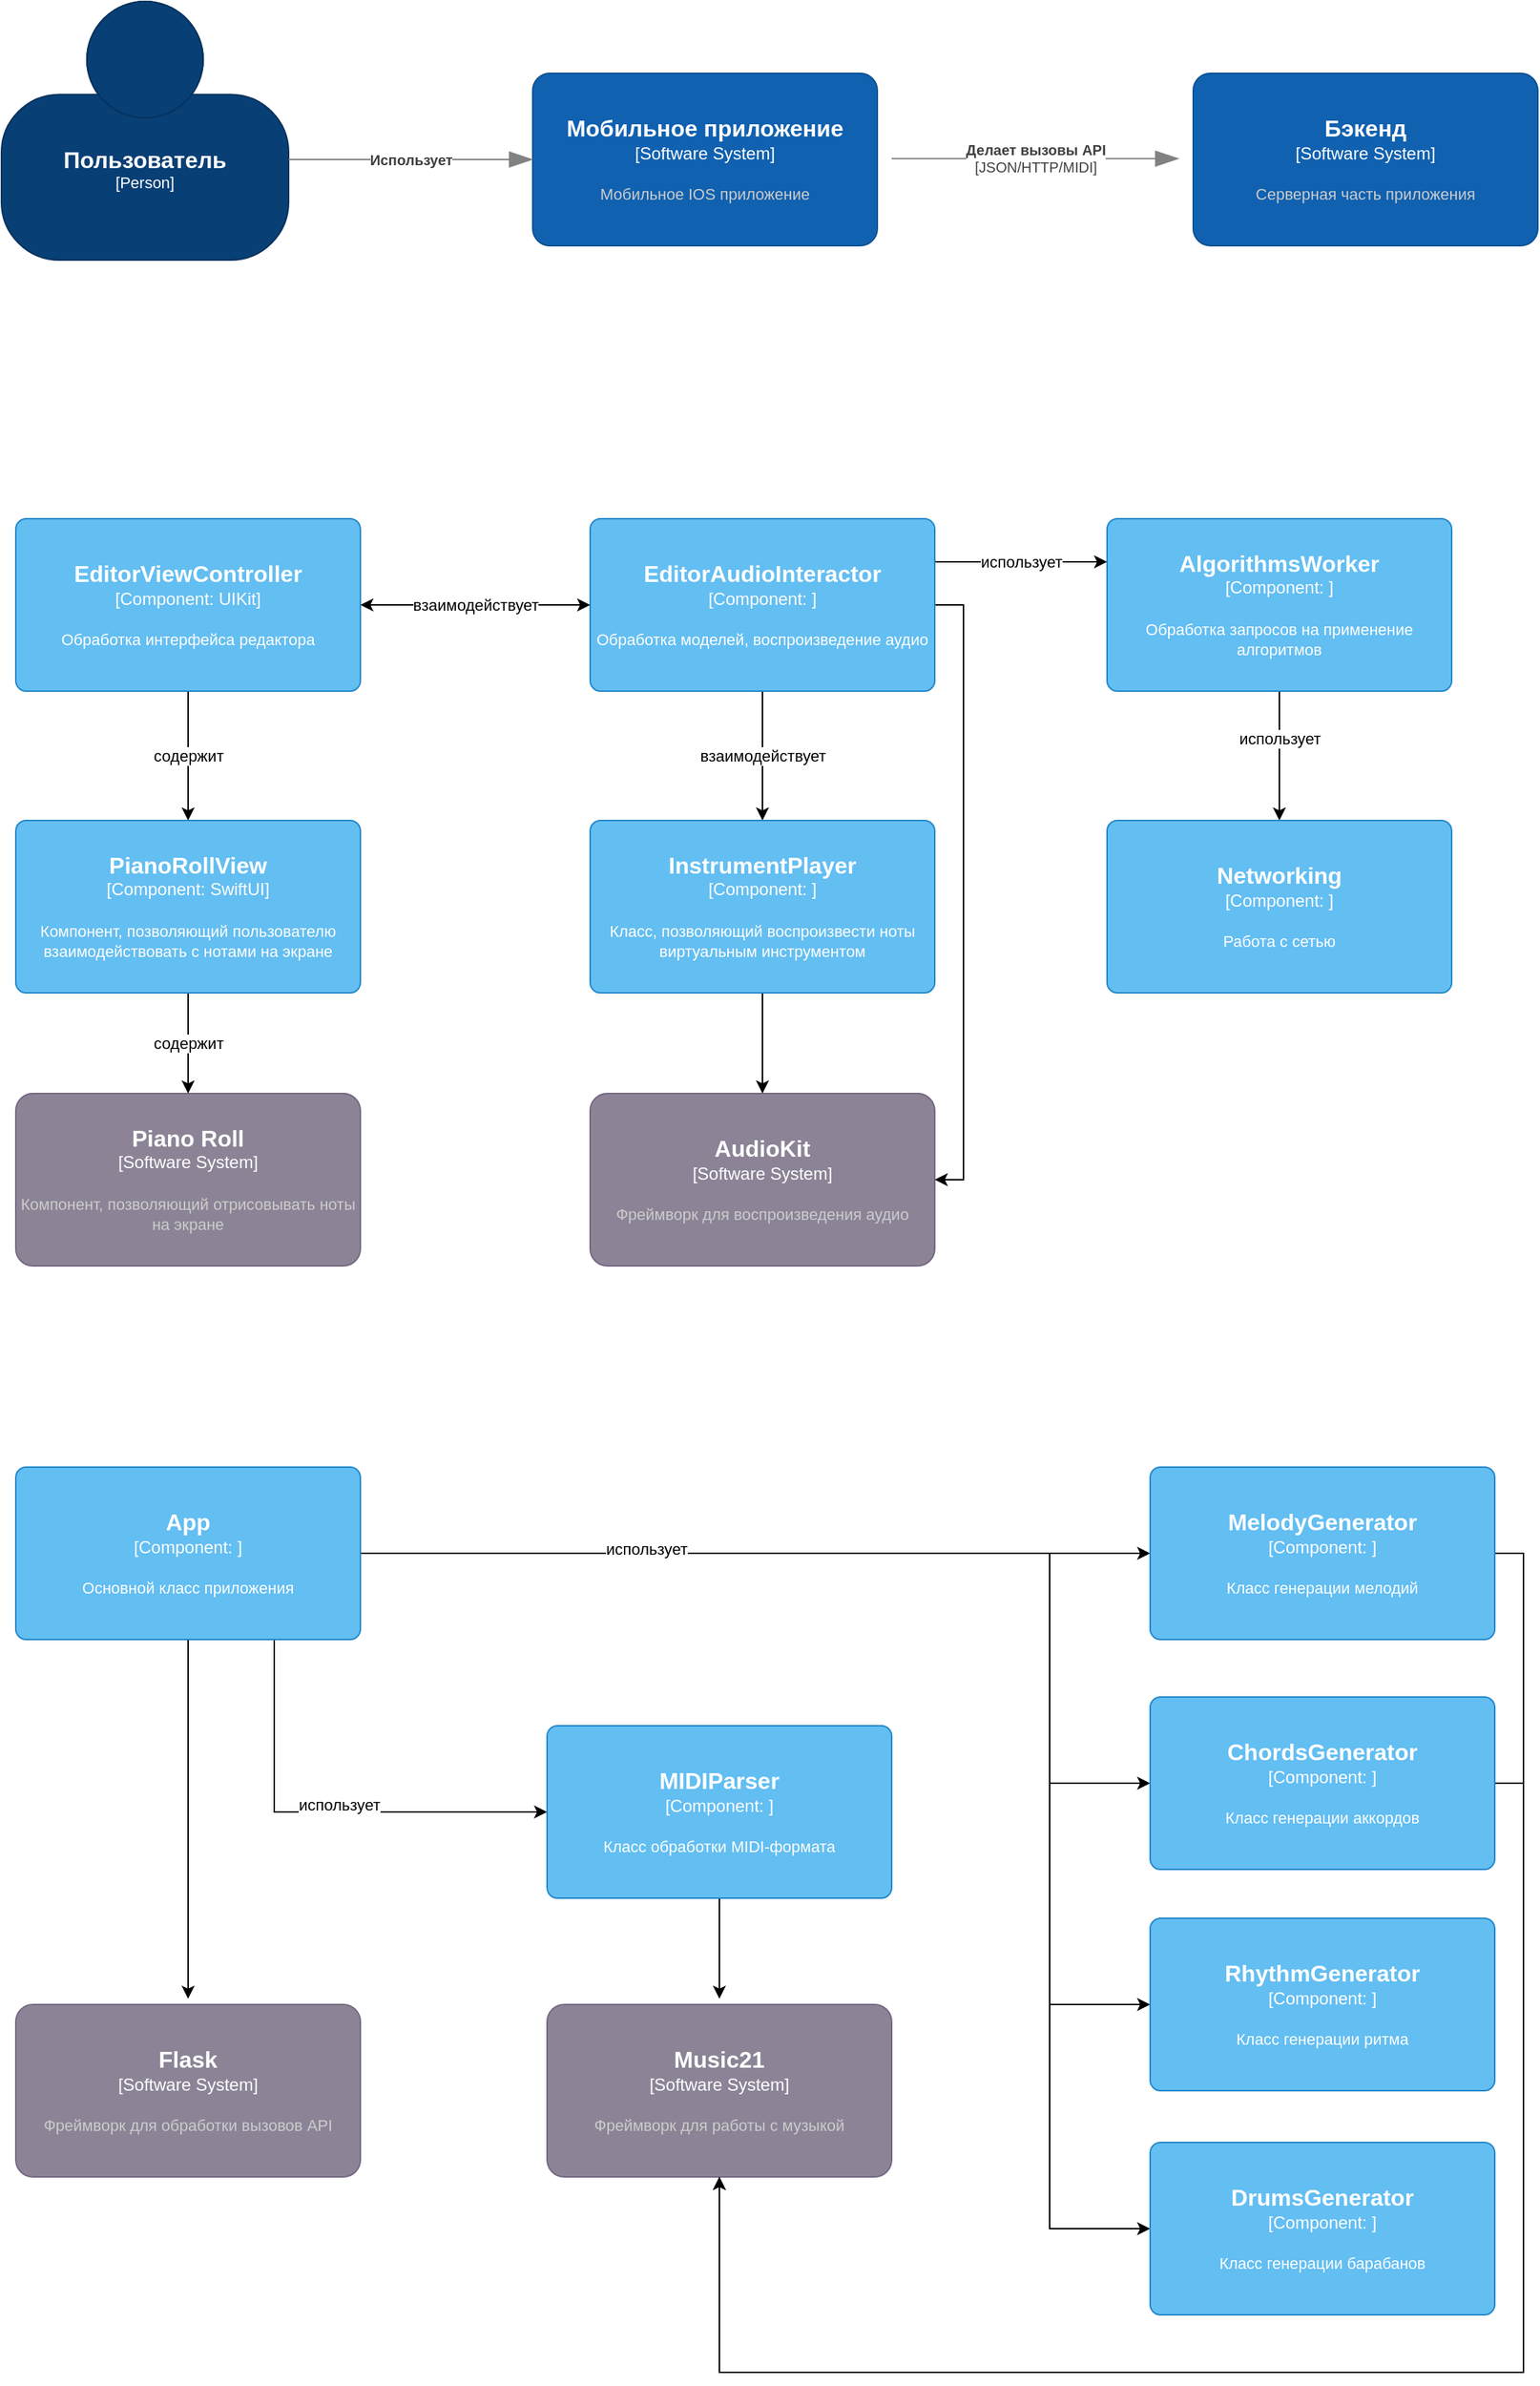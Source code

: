 <mxfile version="21.2.8" type="device">
  <diagram name="Страница 1" id="-TA3YSk3h1lLjPUFhtDR">
    <mxGraphModel dx="1865" dy="1233" grid="1" gridSize="10" guides="1" tooltips="1" connect="1" arrows="1" fold="1" page="1" pageScale="1" pageWidth="827" pageHeight="1169" math="0" shadow="0">
      <root>
        <mxCell id="0" />
        <mxCell id="1" parent="0" />
        <object placeholders="1" c4Name="Пользователь" c4Type="Person" c4Description="" label="&lt;font style=&quot;font-size: 16px&quot;&gt;&lt;b&gt;%c4Name%&lt;/b&gt;&lt;/font&gt;&lt;div&gt;[%c4Type%]&lt;/div&gt;&lt;br&gt;&lt;div&gt;&lt;font style=&quot;font-size: 11px&quot;&gt;&lt;font color=&quot;#cccccc&quot;&gt;%c4Description%&lt;/font&gt;&lt;/div&gt;" id="HFJtZ4rJSQHIk8hvskqN-11">
          <mxCell style="html=1;fontSize=11;dashed=0;whiteSpace=wrap;fillColor=#083F75;strokeColor=#06315C;fontColor=#ffffff;shape=mxgraph.c4.person2;align=center;metaEdit=1;points=[[0.5,0,0],[1,0.5,0],[1,0.75,0],[0.75,1,0],[0.5,1,0],[0.25,1,0],[0,0.75,0],[0,0.5,0]];resizable=0;" vertex="1" parent="1">
            <mxGeometry x="110" y="360" width="200" height="180" as="geometry" />
          </mxCell>
        </object>
        <object placeholders="1" c4Name="Мобильное приложение" c4Type="Software System" c4Description="Мобильное IOS приложение" label="&lt;font style=&quot;font-size: 16px&quot;&gt;&lt;b&gt;%c4Name%&lt;/b&gt;&lt;/font&gt;&lt;div&gt;[%c4Type%]&lt;/div&gt;&lt;br&gt;&lt;div&gt;&lt;font style=&quot;font-size: 11px&quot;&gt;&lt;font color=&quot;#cccccc&quot;&gt;%c4Description%&lt;/font&gt;&lt;/div&gt;" id="HFJtZ4rJSQHIk8hvskqN-12">
          <mxCell style="rounded=1;whiteSpace=wrap;html=1;labelBackgroundColor=none;fillColor=#1061B0;fontColor=#ffffff;align=center;arcSize=10;strokeColor=#0D5091;metaEdit=1;resizable=0;points=[[0.25,0,0],[0.5,0,0],[0.75,0,0],[1,0.25,0],[1,0.5,0],[1,0.75,0],[0.75,1,0],[0.5,1,0],[0.25,1,0],[0,0.75,0],[0,0.5,0],[0,0.25,0]];" vertex="1" parent="1">
            <mxGeometry x="480" y="410" width="240" height="120" as="geometry" />
          </mxCell>
        </object>
        <object placeholders="1" c4Name="Бэкенд" c4Type="Software System" c4Description="Серверная часть приложения" label="&lt;font style=&quot;font-size: 16px&quot;&gt;&lt;b&gt;%c4Name%&lt;/b&gt;&lt;/font&gt;&lt;div&gt;[%c4Type%]&lt;/div&gt;&lt;br&gt;&lt;div&gt;&lt;font style=&quot;font-size: 11px&quot;&gt;&lt;font color=&quot;#cccccc&quot;&gt;%c4Description%&lt;/font&gt;&lt;/div&gt;" id="HFJtZ4rJSQHIk8hvskqN-13">
          <mxCell style="rounded=1;whiteSpace=wrap;html=1;labelBackgroundColor=none;fillColor=#1061B0;fontColor=#ffffff;align=center;arcSize=10;strokeColor=#0D5091;metaEdit=1;resizable=0;points=[[0.25,0,0],[0.5,0,0],[0.75,0,0],[1,0.25,0],[1,0.5,0],[1,0.75,0],[0.75,1,0],[0.5,1,0],[0.25,1,0],[0,0.75,0],[0,0.5,0],[0,0.25,0]];" vertex="1" parent="1">
            <mxGeometry x="940" y="410" width="240" height="120" as="geometry" />
          </mxCell>
        </object>
        <object placeholders="1" c4Type="Relationship" c4Description="Использует" label="&lt;div style=&quot;text-align: left&quot;&gt;&lt;div style=&quot;text-align: center&quot;&gt;&lt;b&gt;%c4Description%&lt;/b&gt;&lt;/div&gt;" id="HFJtZ4rJSQHIk8hvskqN-14">
          <mxCell style="endArrow=blockThin;html=1;fontSize=10;fontColor=#404040;strokeWidth=1;endFill=1;strokeColor=#828282;elbow=vertical;metaEdit=1;endSize=14;startSize=14;jumpStyle=arc;jumpSize=16;rounded=0;edgeStyle=orthogonalEdgeStyle;" edge="1" parent="1">
            <mxGeometry width="240" relative="1" as="geometry">
              <mxPoint x="310" y="470" as="sourcePoint" />
              <mxPoint x="480" y="470" as="targetPoint" />
            </mxGeometry>
          </mxCell>
        </object>
        <object placeholders="1" c4Type="Relationship" c4Technology="JSON/HTTP/MIDI" c4Description="Делает вызовы API" label="&lt;div style=&quot;text-align: left&quot;&gt;&lt;div style=&quot;text-align: center&quot;&gt;&lt;b&gt;%c4Description%&lt;/b&gt;&lt;/div&gt;&lt;div style=&quot;text-align: center&quot;&gt;[%c4Technology%]&lt;/div&gt;&lt;/div&gt;" id="HFJtZ4rJSQHIk8hvskqN-15">
          <mxCell style="endArrow=blockThin;html=1;fontSize=10;fontColor=#404040;strokeWidth=1;endFill=1;strokeColor=#828282;elbow=vertical;metaEdit=1;endSize=14;startSize=14;jumpStyle=arc;jumpSize=16;rounded=0;edgeStyle=orthogonalEdgeStyle;" edge="1" parent="1">
            <mxGeometry width="240" relative="1" as="geometry">
              <mxPoint x="730" y="469.41" as="sourcePoint" />
              <mxPoint x="930" y="469.41" as="targetPoint" />
              <mxPoint as="offset" />
            </mxGeometry>
          </mxCell>
        </object>
        <object placeholders="1" c4Name="AudioKit" c4Type="Software System" c4Description="Фреймворк для воспроизведения аудио" label="&lt;font style=&quot;font-size: 16px&quot;&gt;&lt;b&gt;%c4Name%&lt;/b&gt;&lt;/font&gt;&lt;div&gt;[%c4Type%]&lt;/div&gt;&lt;br&gt;&lt;div&gt;&lt;font style=&quot;font-size: 11px&quot;&gt;&lt;font color=&quot;#cccccc&quot;&gt;%c4Description%&lt;/font&gt;&lt;/div&gt;" id="HFJtZ4rJSQHIk8hvskqN-16">
          <mxCell style="rounded=1;whiteSpace=wrap;html=1;labelBackgroundColor=none;fillColor=#8C8496;fontColor=#ffffff;align=center;arcSize=10;strokeColor=#736782;metaEdit=1;resizable=0;points=[[0.25,0,0],[0.5,0,0],[0.75,0,0],[1,0.25,0],[1,0.5,0],[1,0.75,0],[0.75,1,0],[0.5,1,0],[0.25,1,0],[0,0.75,0],[0,0.5,0],[0,0.25,0]];" vertex="1" parent="1">
            <mxGeometry x="520" y="1120" width="240" height="120" as="geometry" />
          </mxCell>
        </object>
        <object placeholders="1" c4Name="Piano Roll" c4Type="Software System" c4Description="Компонент, позволяющий отрисовывать ноты на экране" label="&lt;font style=&quot;font-size: 16px&quot;&gt;&lt;b&gt;%c4Name%&lt;/b&gt;&lt;/font&gt;&lt;div&gt;[%c4Type%]&lt;/div&gt;&lt;br&gt;&lt;div&gt;&lt;font style=&quot;font-size: 11px&quot;&gt;&lt;font color=&quot;#cccccc&quot;&gt;%c4Description%&lt;/font&gt;&lt;/div&gt;" id="HFJtZ4rJSQHIk8hvskqN-17">
          <mxCell style="rounded=1;whiteSpace=wrap;html=1;labelBackgroundColor=none;fillColor=#8C8496;fontColor=#ffffff;align=center;arcSize=10;strokeColor=#736782;metaEdit=1;resizable=0;points=[[0.25,0,0],[0.5,0,0],[0.75,0,0],[1,0.25,0],[1,0.5,0],[1,0.75,0],[0.75,1,0],[0.5,1,0],[0.25,1,0],[0,0.75,0],[0,0.5,0],[0,0.25,0]];" vertex="1" parent="1">
            <mxGeometry x="120" y="1120" width="240" height="120" as="geometry" />
          </mxCell>
        </object>
        <mxCell id="HFJtZ4rJSQHIk8hvskqN-26" value="взаимодействует" style="edgeStyle=orthogonalEdgeStyle;rounded=0;orthogonalLoop=1;jettySize=auto;html=1;exitX=0.5;exitY=1;exitDx=0;exitDy=0;exitPerimeter=0;entryX=0.5;entryY=0;entryDx=0;entryDy=0;entryPerimeter=0;" edge="1" parent="1" source="HFJtZ4rJSQHIk8hvskqN-18" target="HFJtZ4rJSQHIk8hvskqN-19">
          <mxGeometry relative="1" as="geometry" />
        </mxCell>
        <mxCell id="HFJtZ4rJSQHIk8hvskqN-28" style="edgeStyle=orthogonalEdgeStyle;rounded=0;orthogonalLoop=1;jettySize=auto;html=1;exitX=1;exitY=0.5;exitDx=0;exitDy=0;exitPerimeter=0;entryX=1;entryY=0.5;entryDx=0;entryDy=0;entryPerimeter=0;" edge="1" parent="1" source="HFJtZ4rJSQHIk8hvskqN-18" target="HFJtZ4rJSQHIk8hvskqN-16">
          <mxGeometry relative="1" as="geometry" />
        </mxCell>
        <mxCell id="HFJtZ4rJSQHIk8hvskqN-31" value="использует" style="edgeStyle=orthogonalEdgeStyle;rounded=0;orthogonalLoop=1;jettySize=auto;html=1;exitX=1;exitY=0.25;exitDx=0;exitDy=0;exitPerimeter=0;entryX=0;entryY=0.25;entryDx=0;entryDy=0;entryPerimeter=0;" edge="1" parent="1" source="HFJtZ4rJSQHIk8hvskqN-18" target="HFJtZ4rJSQHIk8hvskqN-29">
          <mxGeometry relative="1" as="geometry" />
        </mxCell>
        <object placeholders="1" c4Name="EditorAudioInteractor" c4Type="Component" c4Technology="" c4Description="Обработка моделей, воспроизведение аудио" label="&lt;font style=&quot;font-size: 16px&quot;&gt;&lt;b&gt;%c4Name%&lt;/b&gt;&lt;/font&gt;&lt;div&gt;[%c4Type%: %c4Technology%]&lt;/div&gt;&lt;br&gt;&lt;div&gt;&lt;font style=&quot;font-size: 11px&quot;&gt;%c4Description%&lt;/font&gt;&lt;/div&gt;" id="HFJtZ4rJSQHIk8hvskqN-18">
          <mxCell style="rounded=1;whiteSpace=wrap;html=1;labelBackgroundColor=none;fillColor=#63BEF2;fontColor=#ffffff;align=center;arcSize=6;strokeColor=#2086C9;metaEdit=1;resizable=0;points=[[0.25,0,0],[0.5,0,0],[0.75,0,0],[1,0.25,0],[1,0.5,0],[1,0.75,0],[0.75,1,0],[0.5,1,0],[0.25,1,0],[0,0.75,0],[0,0.5,0],[0,0.25,0]];" vertex="1" parent="1">
            <mxGeometry x="520" y="720" width="240" height="120" as="geometry" />
          </mxCell>
        </object>
        <mxCell id="HFJtZ4rJSQHIk8hvskqN-27" style="edgeStyle=orthogonalEdgeStyle;rounded=0;orthogonalLoop=1;jettySize=auto;html=1;exitX=0.5;exitY=1;exitDx=0;exitDy=0;exitPerimeter=0;entryX=0.5;entryY=0;entryDx=0;entryDy=0;entryPerimeter=0;" edge="1" parent="1" source="HFJtZ4rJSQHIk8hvskqN-19" target="HFJtZ4rJSQHIk8hvskqN-16">
          <mxGeometry relative="1" as="geometry" />
        </mxCell>
        <object placeholders="1" c4Name="InstrumentPlayer" c4Type="Component" c4Technology="" c4Description="Класс, позволяющий воспроизвести ноты виртуальным инструментом" label="&lt;font style=&quot;font-size: 16px&quot;&gt;&lt;b&gt;%c4Name%&lt;/b&gt;&lt;/font&gt;&lt;div&gt;[%c4Type%: %c4Technology%]&lt;/div&gt;&lt;br&gt;&lt;div&gt;&lt;font style=&quot;font-size: 11px&quot;&gt;%c4Description%&lt;/font&gt;&lt;/div&gt;" id="HFJtZ4rJSQHIk8hvskqN-19">
          <mxCell style="rounded=1;whiteSpace=wrap;html=1;labelBackgroundColor=none;fillColor=#63BEF2;fontColor=#ffffff;align=center;arcSize=6;strokeColor=#2086C9;metaEdit=1;resizable=0;points=[[0.25,0,0],[0.5,0,0],[0.75,0,0],[1,0.25,0],[1,0.5,0],[1,0.75,0],[0.75,1,0],[0.5,1,0],[0.25,1,0],[0,0.75,0],[0,0.5,0],[0,0.25,0]];" vertex="1" parent="1">
            <mxGeometry x="520" y="930" width="240" height="120" as="geometry" />
          </mxCell>
        </object>
        <mxCell id="HFJtZ4rJSQHIk8hvskqN-23" value="содержит" style="edgeStyle=orthogonalEdgeStyle;rounded=0;orthogonalLoop=1;jettySize=auto;html=1;entryX=0.5;entryY=0;entryDx=0;entryDy=0;entryPerimeter=0;" edge="1" parent="1" source="HFJtZ4rJSQHIk8hvskqN-20" target="HFJtZ4rJSQHIk8hvskqN-21">
          <mxGeometry relative="1" as="geometry" />
        </mxCell>
        <mxCell id="HFJtZ4rJSQHIk8hvskqN-24" value="взаимодействует" style="edgeStyle=orthogonalEdgeStyle;rounded=0;orthogonalLoop=1;jettySize=auto;html=1;entryX=0;entryY=0.5;entryDx=0;entryDy=0;entryPerimeter=0;startArrow=classic;startFill=1;" edge="1" parent="1" source="HFJtZ4rJSQHIk8hvskqN-20" target="HFJtZ4rJSQHIk8hvskqN-18">
          <mxGeometry relative="1" as="geometry" />
        </mxCell>
        <object placeholders="1" c4Name="EditorViewController" c4Type="Component" c4Technology="UIKit" c4Description="Обработка интерфейса редактора" label="&lt;font style=&quot;font-size: 16px&quot;&gt;&lt;b&gt;%c4Name%&lt;/b&gt;&lt;/font&gt;&lt;div&gt;[%c4Type%: %c4Technology%]&lt;/div&gt;&lt;br&gt;&lt;div&gt;&lt;font style=&quot;font-size: 11px&quot;&gt;%c4Description%&lt;/font&gt;&lt;/div&gt;" id="HFJtZ4rJSQHIk8hvskqN-20">
          <mxCell style="rounded=1;whiteSpace=wrap;html=1;labelBackgroundColor=none;fillColor=#63BEF2;fontColor=#ffffff;align=center;arcSize=6;strokeColor=#2086C9;metaEdit=1;resizable=0;points=[[0.25,0,0],[0.5,0,0],[0.75,0,0],[1,0.25,0],[1,0.5,0],[1,0.75,0],[0.75,1,0],[0.5,1,0],[0.25,1,0],[0,0.75,0],[0,0.5,0],[0,0.25,0]];" vertex="1" parent="1">
            <mxGeometry x="120" y="720" width="240" height="120" as="geometry" />
          </mxCell>
        </object>
        <mxCell id="HFJtZ4rJSQHIk8hvskqN-22" value="содержит" style="edgeStyle=orthogonalEdgeStyle;rounded=0;orthogonalLoop=1;jettySize=auto;html=1;entryX=0.5;entryY=0;entryDx=0;entryDy=0;entryPerimeter=0;" edge="1" parent="1" source="HFJtZ4rJSQHIk8hvskqN-21" target="HFJtZ4rJSQHIk8hvskqN-17">
          <mxGeometry relative="1" as="geometry" />
        </mxCell>
        <object placeholders="1" c4Name="PianoRollView" c4Type="Component" c4Technology="SwiftUI" c4Description="Компонент, позволяющий пользователю взаимодействовать с нотами на экране" label="&lt;font style=&quot;font-size: 16px&quot;&gt;&lt;b&gt;%c4Name%&lt;/b&gt;&lt;/font&gt;&lt;div&gt;[%c4Type%: %c4Technology%]&lt;/div&gt;&lt;br&gt;&lt;div&gt;&lt;font style=&quot;font-size: 11px&quot;&gt;%c4Description%&lt;/font&gt;&lt;/div&gt;" id="HFJtZ4rJSQHIk8hvskqN-21">
          <mxCell style="rounded=1;whiteSpace=wrap;html=1;labelBackgroundColor=none;fillColor=#63BEF2;fontColor=#ffffff;align=center;arcSize=6;strokeColor=#2086C9;metaEdit=1;resizable=0;points=[[0.25,0,0],[0.5,0,0],[0.75,0,0],[1,0.25,0],[1,0.5,0],[1,0.75,0],[0.75,1,0],[0.5,1,0],[0.25,1,0],[0,0.75,0],[0,0.5,0],[0,0.25,0]];" vertex="1" parent="1">
            <mxGeometry x="120" y="930" width="240" height="120" as="geometry" />
          </mxCell>
        </object>
        <mxCell id="HFJtZ4rJSQHIk8hvskqN-32" style="edgeStyle=orthogonalEdgeStyle;rounded=0;orthogonalLoop=1;jettySize=auto;html=1;exitX=0.5;exitY=1;exitDx=0;exitDy=0;exitPerimeter=0;entryX=0.5;entryY=0;entryDx=0;entryDy=0;entryPerimeter=0;" edge="1" parent="1" source="HFJtZ4rJSQHIk8hvskqN-29" target="HFJtZ4rJSQHIk8hvskqN-30">
          <mxGeometry relative="1" as="geometry" />
        </mxCell>
        <mxCell id="HFJtZ4rJSQHIk8hvskqN-33" value="использует" style="edgeLabel;html=1;align=center;verticalAlign=middle;resizable=0;points=[];" vertex="1" connectable="0" parent="HFJtZ4rJSQHIk8hvskqN-32">
          <mxGeometry x="-0.264" relative="1" as="geometry">
            <mxPoint as="offset" />
          </mxGeometry>
        </mxCell>
        <object placeholders="1" c4Name="AlgorithmsWorker" c4Type="Component" c4Technology="" c4Description="Обработка запросов на применение алгоритмов" label="&lt;font style=&quot;font-size: 16px&quot;&gt;&lt;b&gt;%c4Name%&lt;/b&gt;&lt;/font&gt;&lt;div&gt;[%c4Type%: %c4Technology%]&lt;/div&gt;&lt;br&gt;&lt;div&gt;&lt;font style=&quot;font-size: 11px&quot;&gt;%c4Description%&lt;/font&gt;&lt;/div&gt;" id="HFJtZ4rJSQHIk8hvskqN-29">
          <mxCell style="rounded=1;whiteSpace=wrap;html=1;labelBackgroundColor=none;fillColor=#63BEF2;fontColor=#ffffff;align=center;arcSize=6;strokeColor=#2086C9;metaEdit=1;resizable=0;points=[[0.25,0,0],[0.5,0,0],[0.75,0,0],[1,0.25,0],[1,0.5,0],[1,0.75,0],[0.75,1,0],[0.5,1,0],[0.25,1,0],[0,0.75,0],[0,0.5,0],[0,0.25,0]];" vertex="1" parent="1">
            <mxGeometry x="880" y="720" width="240" height="120" as="geometry" />
          </mxCell>
        </object>
        <object placeholders="1" c4Name="Networking" c4Type="Component" c4Technology="" c4Description="Работа с сетью" label="&lt;font style=&quot;font-size: 16px&quot;&gt;&lt;b&gt;%c4Name%&lt;/b&gt;&lt;/font&gt;&lt;div&gt;[%c4Type%: %c4Technology%]&lt;/div&gt;&lt;br&gt;&lt;div&gt;&lt;font style=&quot;font-size: 11px&quot;&gt;%c4Description%&lt;/font&gt;&lt;/div&gt;" id="HFJtZ4rJSQHIk8hvskqN-30">
          <mxCell style="rounded=1;whiteSpace=wrap;html=1;labelBackgroundColor=none;fillColor=#63BEF2;fontColor=#ffffff;align=center;arcSize=6;strokeColor=#2086C9;metaEdit=1;resizable=0;points=[[0.25,0,0],[0.5,0,0],[0.75,0,0],[1,0.25,0],[1,0.5,0],[1,0.75,0],[0.75,1,0],[0.5,1,0],[0.25,1,0],[0,0.75,0],[0,0.5,0],[0,0.25,0]];" vertex="1" parent="1">
            <mxGeometry x="880" y="930" width="240" height="120" as="geometry" />
          </mxCell>
        </object>
        <object placeholders="1" c4Name="Music21" c4Type="Software System" c4Description="Фреймворк для работы с музыкой" label="&lt;font style=&quot;font-size: 16px&quot;&gt;&lt;b&gt;%c4Name%&lt;/b&gt;&lt;/font&gt;&lt;div&gt;[%c4Type%]&lt;/div&gt;&lt;br&gt;&lt;div&gt;&lt;font style=&quot;font-size: 11px&quot;&gt;&lt;font color=&quot;#cccccc&quot;&gt;%c4Description%&lt;/font&gt;&lt;/div&gt;" id="HFJtZ4rJSQHIk8hvskqN-34">
          <mxCell style="rounded=1;whiteSpace=wrap;html=1;labelBackgroundColor=none;fillColor=#8C8496;fontColor=#ffffff;align=center;arcSize=10;strokeColor=#736782;metaEdit=1;resizable=0;points=[[0.25,0,0],[0.5,0,0],[0.75,0,0],[1,0.25,0],[1,0.5,0],[1,0.75,0],[0.75,1,0],[0.5,1,0],[0.25,1,0],[0,0.75,0],[0,0.5,0],[0,0.25,0]];" vertex="1" parent="1">
            <mxGeometry x="490" y="1754" width="240" height="120" as="geometry" />
          </mxCell>
        </object>
        <object placeholders="1" c4Name="Flask" c4Type="Software System" c4Description="Фреймворк для обработки вызовов API" label="&lt;font style=&quot;font-size: 16px&quot;&gt;&lt;b&gt;%c4Name%&lt;/b&gt;&lt;/font&gt;&lt;div&gt;[%c4Type%]&lt;/div&gt;&lt;br&gt;&lt;div&gt;&lt;font style=&quot;font-size: 11px&quot;&gt;&lt;font color=&quot;#cccccc&quot;&gt;%c4Description%&lt;/font&gt;&lt;/div&gt;" id="HFJtZ4rJSQHIk8hvskqN-35">
          <mxCell style="rounded=1;whiteSpace=wrap;html=1;labelBackgroundColor=none;fillColor=#8C8496;fontColor=#ffffff;align=center;arcSize=10;strokeColor=#736782;metaEdit=1;resizable=0;points=[[0.25,0,0],[0.5,0,0],[0.75,0,0],[1,0.25,0],[1,0.5,0],[1,0.75,0],[0.75,1,0],[0.5,1,0],[0.25,1,0],[0,0.75,0],[0,0.5,0],[0,0.25,0]];" vertex="1" parent="1">
            <mxGeometry x="120" y="1754" width="240" height="120" as="geometry" />
          </mxCell>
        </object>
        <mxCell id="HFJtZ4rJSQHIk8hvskqN-37" style="edgeStyle=orthogonalEdgeStyle;rounded=0;orthogonalLoop=1;jettySize=auto;html=1;" edge="1" parent="1" source="HFJtZ4rJSQHIk8hvskqN-36">
          <mxGeometry relative="1" as="geometry">
            <mxPoint x="240" y="1750" as="targetPoint" />
          </mxGeometry>
        </mxCell>
        <mxCell id="HFJtZ4rJSQHIk8hvskqN-44" style="edgeStyle=orthogonalEdgeStyle;rounded=0;orthogonalLoop=1;jettySize=auto;html=1;exitX=0.75;exitY=1;exitDx=0;exitDy=0;exitPerimeter=0;entryX=0;entryY=0.5;entryDx=0;entryDy=0;entryPerimeter=0;" edge="1" parent="1" source="HFJtZ4rJSQHIk8hvskqN-36" target="HFJtZ4rJSQHIk8hvskqN-38">
          <mxGeometry relative="1" as="geometry" />
        </mxCell>
        <mxCell id="HFJtZ4rJSQHIk8hvskqN-45" value="использует" style="edgeLabel;html=1;align=center;verticalAlign=middle;resizable=0;points=[];" vertex="1" connectable="0" parent="HFJtZ4rJSQHIk8hvskqN-44">
          <mxGeometry x="0.061" y="5" relative="1" as="geometry">
            <mxPoint as="offset" />
          </mxGeometry>
        </mxCell>
        <mxCell id="HFJtZ4rJSQHIk8hvskqN-46" style="edgeStyle=orthogonalEdgeStyle;rounded=0;orthogonalLoop=1;jettySize=auto;html=1;exitX=1;exitY=0.5;exitDx=0;exitDy=0;exitPerimeter=0;entryX=0;entryY=0.5;entryDx=0;entryDy=0;entryPerimeter=0;" edge="1" parent="1" source="HFJtZ4rJSQHIk8hvskqN-36" target="HFJtZ4rJSQHIk8hvskqN-39">
          <mxGeometry relative="1" as="geometry" />
        </mxCell>
        <mxCell id="HFJtZ4rJSQHIk8hvskqN-50" style="edgeStyle=orthogonalEdgeStyle;rounded=0;orthogonalLoop=1;jettySize=auto;html=1;exitX=1;exitY=0.5;exitDx=0;exitDy=0;exitPerimeter=0;entryX=0;entryY=0.5;entryDx=0;entryDy=0;entryPerimeter=0;" edge="1" parent="1" source="HFJtZ4rJSQHIk8hvskqN-36" target="HFJtZ4rJSQHIk8hvskqN-47">
          <mxGeometry relative="1" as="geometry">
            <Array as="points">
              <mxPoint x="840" y="1440" />
              <mxPoint x="840" y="1600" />
            </Array>
          </mxGeometry>
        </mxCell>
        <mxCell id="HFJtZ4rJSQHIk8hvskqN-51" style="edgeStyle=orthogonalEdgeStyle;rounded=0;orthogonalLoop=1;jettySize=auto;html=1;entryX=0;entryY=0.5;entryDx=0;entryDy=0;entryPerimeter=0;" edge="1" parent="1" source="HFJtZ4rJSQHIk8hvskqN-36" target="HFJtZ4rJSQHIk8hvskqN-48">
          <mxGeometry relative="1" as="geometry">
            <Array as="points">
              <mxPoint x="840" y="1440" />
              <mxPoint x="840" y="1754" />
            </Array>
          </mxGeometry>
        </mxCell>
        <mxCell id="HFJtZ4rJSQHIk8hvskqN-52" style="edgeStyle=orthogonalEdgeStyle;rounded=0;orthogonalLoop=1;jettySize=auto;html=1;entryX=0;entryY=0.5;entryDx=0;entryDy=0;entryPerimeter=0;" edge="1" parent="1" source="HFJtZ4rJSQHIk8hvskqN-36" target="HFJtZ4rJSQHIk8hvskqN-49">
          <mxGeometry relative="1" as="geometry">
            <Array as="points">
              <mxPoint x="840" y="1440" />
              <mxPoint x="840" y="1910" />
            </Array>
          </mxGeometry>
        </mxCell>
        <mxCell id="HFJtZ4rJSQHIk8hvskqN-56" value="использует" style="edgeLabel;html=1;align=center;verticalAlign=middle;resizable=0;points=[];" vertex="1" connectable="0" parent="HFJtZ4rJSQHIk8hvskqN-52">
          <mxGeometry x="-0.611" y="3" relative="1" as="geometry">
            <mxPoint as="offset" />
          </mxGeometry>
        </mxCell>
        <object placeholders="1" c4Name="App" c4Type="Component" c4Technology="" c4Description="Основной класс приложения" label="&lt;font style=&quot;font-size: 16px&quot;&gt;&lt;b&gt;%c4Name%&lt;/b&gt;&lt;/font&gt;&lt;div&gt;[%c4Type%: %c4Technology%]&lt;/div&gt;&lt;br&gt;&lt;div&gt;&lt;font style=&quot;font-size: 11px&quot;&gt;%c4Description%&lt;/font&gt;&lt;/div&gt;" id="HFJtZ4rJSQHIk8hvskqN-36">
          <mxCell style="rounded=1;whiteSpace=wrap;html=1;labelBackgroundColor=none;fillColor=#63BEF2;fontColor=#ffffff;align=center;arcSize=6;strokeColor=#2086C9;metaEdit=1;resizable=0;points=[[0.25,0,0],[0.5,0,0],[0.75,0,0],[1,0.25,0],[1,0.5,0],[1,0.75,0],[0.75,1,0],[0.5,1,0],[0.25,1,0],[0,0.75,0],[0,0.5,0],[0,0.25,0]];" vertex="1" parent="1">
            <mxGeometry x="120" y="1380" width="240" height="120" as="geometry" />
          </mxCell>
        </object>
        <mxCell id="HFJtZ4rJSQHIk8hvskqN-42" style="edgeStyle=orthogonalEdgeStyle;rounded=0;orthogonalLoop=1;jettySize=auto;html=1;" edge="1" parent="1" source="HFJtZ4rJSQHIk8hvskqN-38">
          <mxGeometry relative="1" as="geometry">
            <mxPoint x="610" y="1750" as="targetPoint" />
          </mxGeometry>
        </mxCell>
        <object placeholders="1" c4Name="MIDIParser" c4Type="Component" c4Technology="" c4Description="Класс обработки MIDI-формата" label="&lt;font style=&quot;font-size: 16px&quot;&gt;&lt;b&gt;%c4Name%&lt;/b&gt;&lt;/font&gt;&lt;div&gt;[%c4Type%: %c4Technology%]&lt;/div&gt;&lt;br&gt;&lt;div&gt;&lt;font style=&quot;font-size: 11px&quot;&gt;%c4Description%&lt;/font&gt;&lt;/div&gt;" id="HFJtZ4rJSQHIk8hvskqN-38">
          <mxCell style="rounded=1;whiteSpace=wrap;html=1;labelBackgroundColor=none;fillColor=#63BEF2;fontColor=#ffffff;align=center;arcSize=6;strokeColor=#2086C9;metaEdit=1;resizable=0;points=[[0.25,0,0],[0.5,0,0],[0.75,0,0],[1,0.25,0],[1,0.5,0],[1,0.75,0],[0.75,1,0],[0.5,1,0],[0.25,1,0],[0,0.75,0],[0,0.5,0],[0,0.25,0]];" vertex="1" parent="1">
            <mxGeometry x="490" y="1560" width="240" height="120" as="geometry" />
          </mxCell>
        </object>
        <mxCell id="HFJtZ4rJSQHIk8hvskqN-54" style="edgeStyle=orthogonalEdgeStyle;rounded=0;orthogonalLoop=1;jettySize=auto;html=1;exitX=1;exitY=0.5;exitDx=0;exitDy=0;exitPerimeter=0;entryX=0.5;entryY=1;entryDx=0;entryDy=0;entryPerimeter=0;" edge="1" parent="1" source="HFJtZ4rJSQHIk8hvskqN-39" target="HFJtZ4rJSQHIk8hvskqN-34">
          <mxGeometry relative="1" as="geometry">
            <Array as="points">
              <mxPoint x="1170" y="1440" />
              <mxPoint x="1170" y="2010" />
              <mxPoint x="610" y="2010" />
            </Array>
          </mxGeometry>
        </mxCell>
        <object placeholders="1" c4Name="MelodyGenerator" c4Type="Component" c4Technology="" c4Description="Класс генерации мелодий" label="&lt;font style=&quot;font-size: 16px&quot;&gt;&lt;b&gt;%c4Name%&lt;/b&gt;&lt;/font&gt;&lt;div&gt;[%c4Type%: %c4Technology%]&lt;/div&gt;&lt;br&gt;&lt;div&gt;&lt;font style=&quot;font-size: 11px&quot;&gt;%c4Description%&lt;/font&gt;&lt;/div&gt;" id="HFJtZ4rJSQHIk8hvskqN-39">
          <mxCell style="rounded=1;whiteSpace=wrap;html=1;labelBackgroundColor=none;fillColor=#63BEF2;fontColor=#ffffff;align=center;arcSize=6;strokeColor=#2086C9;metaEdit=1;resizable=0;points=[[0.25,0,0],[0.5,0,0],[0.75,0,0],[1,0.25,0],[1,0.5,0],[1,0.75,0],[0.75,1,0],[0.5,1,0],[0.25,1,0],[0,0.75,0],[0,0.5,0],[0,0.25,0]];" vertex="1" parent="1">
            <mxGeometry x="910" y="1380" width="240" height="120" as="geometry" />
          </mxCell>
        </object>
        <mxCell id="HFJtZ4rJSQHIk8hvskqN-55" style="edgeStyle=orthogonalEdgeStyle;rounded=0;orthogonalLoop=1;jettySize=auto;html=1;exitX=1;exitY=0.5;exitDx=0;exitDy=0;exitPerimeter=0;entryX=0.5;entryY=1;entryDx=0;entryDy=0;entryPerimeter=0;" edge="1" parent="1" source="HFJtZ4rJSQHIk8hvskqN-47" target="HFJtZ4rJSQHIk8hvskqN-34">
          <mxGeometry relative="1" as="geometry">
            <Array as="points">
              <mxPoint x="1170" y="1600" />
              <mxPoint x="1170" y="2010" />
              <mxPoint x="610" y="2010" />
            </Array>
          </mxGeometry>
        </mxCell>
        <object placeholders="1" c4Name="ChordsGenerator" c4Type="Component" c4Technology="" c4Description="Класс генерации аккордов" label="&lt;font style=&quot;font-size: 16px&quot;&gt;&lt;b&gt;%c4Name%&lt;/b&gt;&lt;/font&gt;&lt;div&gt;[%c4Type%: %c4Technology%]&lt;/div&gt;&lt;br&gt;&lt;div&gt;&lt;font style=&quot;font-size: 11px&quot;&gt;%c4Description%&lt;/font&gt;&lt;/div&gt;" id="HFJtZ4rJSQHIk8hvskqN-47">
          <mxCell style="rounded=1;whiteSpace=wrap;html=1;labelBackgroundColor=none;fillColor=#63BEF2;fontColor=#ffffff;align=center;arcSize=6;strokeColor=#2086C9;metaEdit=1;resizable=0;points=[[0.25,0,0],[0.5,0,0],[0.75,0,0],[1,0.25,0],[1,0.5,0],[1,0.75,0],[0.75,1,0],[0.5,1,0],[0.25,1,0],[0,0.75,0],[0,0.5,0],[0,0.25,0]];" vertex="1" parent="1">
            <mxGeometry x="910" y="1540" width="240" height="120" as="geometry" />
          </mxCell>
        </object>
        <object placeholders="1" c4Name="RhythmGenerator" c4Type="Component" c4Technology="" c4Description="Класс генерации ритма" label="&lt;font style=&quot;font-size: 16px&quot;&gt;&lt;b&gt;%c4Name%&lt;/b&gt;&lt;/font&gt;&lt;div&gt;[%c4Type%: %c4Technology%]&lt;/div&gt;&lt;br&gt;&lt;div&gt;&lt;font style=&quot;font-size: 11px&quot;&gt;%c4Description%&lt;/font&gt;&lt;/div&gt;" id="HFJtZ4rJSQHIk8hvskqN-48">
          <mxCell style="rounded=1;whiteSpace=wrap;html=1;labelBackgroundColor=none;fillColor=#63BEF2;fontColor=#ffffff;align=center;arcSize=6;strokeColor=#2086C9;metaEdit=1;resizable=0;points=[[0.25,0,0],[0.5,0,0],[0.75,0,0],[1,0.25,0],[1,0.5,0],[1,0.75,0],[0.75,1,0],[0.5,1,0],[0.25,1,0],[0,0.75,0],[0,0.5,0],[0,0.25,0]];" vertex="1" parent="1">
            <mxGeometry x="910" y="1694" width="240" height="120" as="geometry" />
          </mxCell>
        </object>
        <object placeholders="1" c4Name="DrumsGenerator" c4Type="Component" c4Technology="" c4Description="Класс генерации барабанов" label="&lt;font style=&quot;font-size: 16px&quot;&gt;&lt;b&gt;%c4Name%&lt;/b&gt;&lt;/font&gt;&lt;div&gt;[%c4Type%: %c4Technology%]&lt;/div&gt;&lt;br&gt;&lt;div&gt;&lt;font style=&quot;font-size: 11px&quot;&gt;%c4Description%&lt;/font&gt;&lt;/div&gt;" id="HFJtZ4rJSQHIk8hvskqN-49">
          <mxCell style="rounded=1;whiteSpace=wrap;html=1;labelBackgroundColor=none;fillColor=#63BEF2;fontColor=#ffffff;align=center;arcSize=6;strokeColor=#2086C9;metaEdit=1;resizable=0;points=[[0.25,0,0],[0.5,0,0],[0.75,0,0],[1,0.25,0],[1,0.5,0],[1,0.75,0],[0.75,1,0],[0.5,1,0],[0.25,1,0],[0,0.75,0],[0,0.5,0],[0,0.25,0]];" vertex="1" parent="1">
            <mxGeometry x="910" y="1850" width="240" height="120" as="geometry" />
          </mxCell>
        </object>
      </root>
    </mxGraphModel>
  </diagram>
</mxfile>
